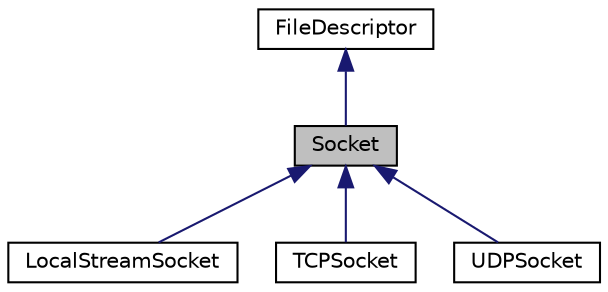 digraph "Socket"
{
 // LATEX_PDF_SIZE
  edge [fontname="Helvetica",fontsize="10",labelfontname="Helvetica",labelfontsize="10"];
  node [fontname="Helvetica",fontsize="10",shape=record];
  Node1 [label="Socket",height=0.2,width=0.4,color="black", fillcolor="grey75", style="filled", fontcolor="black",tooltip="Base class for network sockets (TCP, UDP, etc.)"];
  Node2 -> Node1 [dir="back",color="midnightblue",fontsize="10",style="solid",fontname="Helvetica"];
  Node2 [label="FileDescriptor",height=0.2,width=0.4,color="black", fillcolor="white", style="filled",URL="$classFileDescriptor.html",tooltip="A reference-counted handle to a file descriptor"];
  Node1 -> Node3 [dir="back",color="midnightblue",fontsize="10",style="solid",fontname="Helvetica"];
  Node3 [label="LocalStreamSocket",height=0.2,width=0.4,color="black", fillcolor="white", style="filled",URL="$classLocalStreamSocket.html",tooltip="A wrapper around Unix-domain stream sockets"];
  Node1 -> Node4 [dir="back",color="midnightblue",fontsize="10",style="solid",fontname="Helvetica"];
  Node4 [label="TCPSocket",height=0.2,width=0.4,color="black", fillcolor="white", style="filled",URL="$classTCPSocket.html",tooltip="A wrapper around TCP sockets"];
  Node1 -> Node5 [dir="back",color="midnightblue",fontsize="10",style="solid",fontname="Helvetica"];
  Node5 [label="UDPSocket",height=0.2,width=0.4,color="black", fillcolor="white", style="filled",URL="$classUDPSocket.html",tooltip="A wrapper around UDP sockets"];
}
